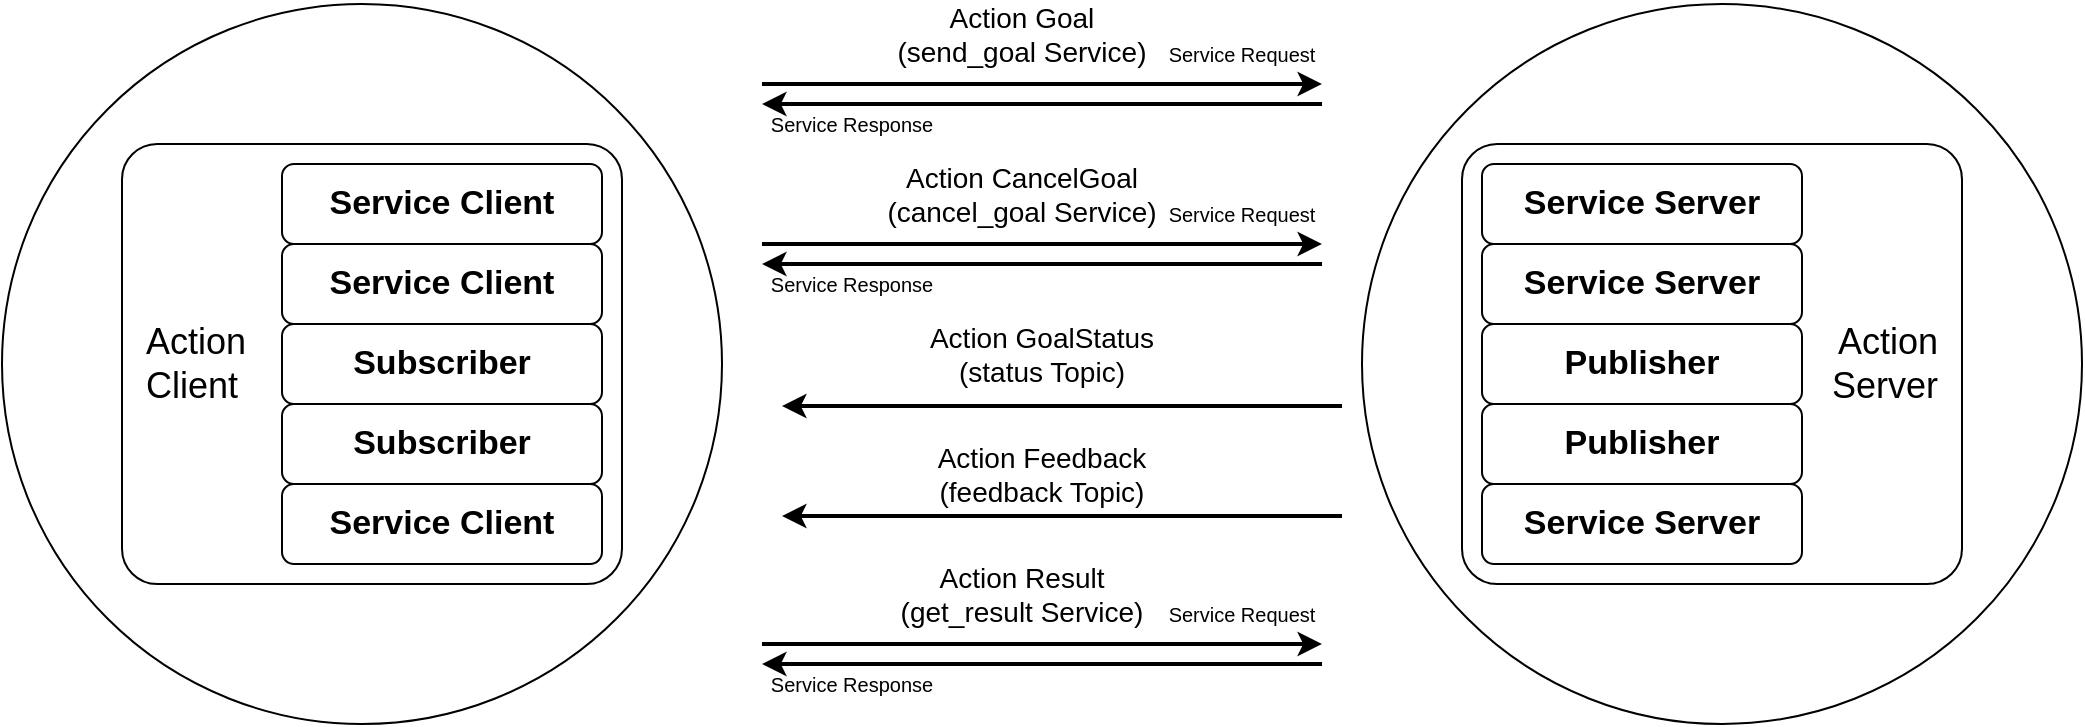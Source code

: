 <mxfile version="21.2.9" type="device" pages="2">
  <diagram name="13-ROS2_Action" id="uGH-T6Q4dADv3YnaaLBU">
    <mxGraphModel dx="873" dy="579" grid="1" gridSize="10" guides="1" tooltips="1" connect="1" arrows="1" fold="1" page="1" pageScale="1" pageWidth="1100" pageHeight="850" math="0" shadow="0">
      <root>
        <mxCell id="0" />
        <mxCell id="1" parent="0" />
        <mxCell id="9SYbQLJaygHpxM5evOQE-1" value="" style="ellipse;whiteSpace=wrap;html=1;aspect=fixed;" vertex="1" parent="1">
          <mxGeometry x="40" y="80" width="360" height="360" as="geometry" />
        </mxCell>
        <mxCell id="9SYbQLJaygHpxM5evOQE-2" value="" style="ellipse;whiteSpace=wrap;html=1;aspect=fixed;" vertex="1" parent="1">
          <mxGeometry x="720" y="80" width="360" height="360" as="geometry" />
        </mxCell>
        <mxCell id="9SYbQLJaygHpxM5evOQE-3" value="Action&lt;br style=&quot;font-size: 18px;&quot;&gt;Client" style="rounded=1;whiteSpace=wrap;html=1;arcSize=8;align=left;labelPosition=center;verticalLabelPosition=middle;verticalAlign=middle;spacingLeft=10;fontSize=18;" vertex="1" parent="1">
          <mxGeometry x="100" y="150" width="250" height="220" as="geometry" />
        </mxCell>
        <mxCell id="9SYbQLJaygHpxM5evOQE-4" value="Service Client" style="rounded=1;whiteSpace=wrap;html=1;fontStyle=1;fontSize=17;" vertex="1" parent="1">
          <mxGeometry x="180" y="160" width="160" height="40" as="geometry" />
        </mxCell>
        <mxCell id="9SYbQLJaygHpxM5evOQE-6" value="Service Client" style="rounded=1;whiteSpace=wrap;html=1;fontStyle=1;fontSize=17;" vertex="1" parent="1">
          <mxGeometry x="180" y="200" width="160" height="40" as="geometry" />
        </mxCell>
        <mxCell id="9SYbQLJaygHpxM5evOQE-7" value="Subscriber" style="rounded=1;whiteSpace=wrap;html=1;fontStyle=1;fontSize=17;" vertex="1" parent="1">
          <mxGeometry x="180" y="240" width="160" height="40" as="geometry" />
        </mxCell>
        <mxCell id="9SYbQLJaygHpxM5evOQE-8" value="Subscriber" style="rounded=1;whiteSpace=wrap;html=1;fontStyle=1;fontSize=17;" vertex="1" parent="1">
          <mxGeometry x="180" y="280" width="160" height="40" as="geometry" />
        </mxCell>
        <mxCell id="9SYbQLJaygHpxM5evOQE-9" value="Service Client" style="rounded=1;whiteSpace=wrap;html=1;fontStyle=1;fontSize=17;" vertex="1" parent="1">
          <mxGeometry x="180" y="320" width="160" height="40" as="geometry" />
        </mxCell>
        <mxCell id="9SYbQLJaygHpxM5evOQE-10" value="Action&lt;br&gt;Server" style="rounded=1;whiteSpace=wrap;html=1;arcSize=8;align=right;labelPosition=center;verticalLabelPosition=middle;verticalAlign=middle;spacingLeft=-1;fontSize=18;spacingRight=10;" vertex="1" parent="1">
          <mxGeometry x="770" y="150" width="250" height="220" as="geometry" />
        </mxCell>
        <mxCell id="9SYbQLJaygHpxM5evOQE-11" value="Service Server" style="rounded=1;whiteSpace=wrap;html=1;fontStyle=1;fontSize=17;" vertex="1" parent="1">
          <mxGeometry x="780" y="160" width="160" height="40" as="geometry" />
        </mxCell>
        <mxCell id="9SYbQLJaygHpxM5evOQE-13" value="Publisher" style="rounded=1;whiteSpace=wrap;html=1;fontStyle=1;fontSize=17;" vertex="1" parent="1">
          <mxGeometry x="780" y="240" width="160" height="40" as="geometry" />
        </mxCell>
        <mxCell id="9SYbQLJaygHpxM5evOQE-16" value="Service Server" style="rounded=1;whiteSpace=wrap;html=1;fontStyle=1;fontSize=17;" vertex="1" parent="1">
          <mxGeometry x="780" y="200" width="160" height="40" as="geometry" />
        </mxCell>
        <mxCell id="9SYbQLJaygHpxM5evOQE-17" value="Service Server" style="rounded=1;whiteSpace=wrap;html=1;fontStyle=1;fontSize=17;" vertex="1" parent="1">
          <mxGeometry x="780" y="320" width="160" height="40" as="geometry" />
        </mxCell>
        <mxCell id="9SYbQLJaygHpxM5evOQE-18" value="Publisher" style="rounded=1;whiteSpace=wrap;html=1;fontStyle=1;fontSize=17;" vertex="1" parent="1">
          <mxGeometry x="780" y="280" width="160" height="40" as="geometry" />
        </mxCell>
        <mxCell id="9SYbQLJaygHpxM5evOQE-19" value="" style="endArrow=classic;html=1;rounded=0;strokeColor=#000000;strokeWidth=2;" edge="1" parent="1">
          <mxGeometry width="50" height="50" relative="1" as="geometry">
            <mxPoint x="420" y="120" as="sourcePoint" />
            <mxPoint x="700" y="120" as="targetPoint" />
          </mxGeometry>
        </mxCell>
        <mxCell id="9SYbQLJaygHpxM5evOQE-20" value="" style="endArrow=classic;html=1;rounded=0;strokeColor=#000000;strokeWidth=2;" edge="1" parent="1">
          <mxGeometry width="50" height="50" relative="1" as="geometry">
            <mxPoint x="700" y="130" as="sourcePoint" />
            <mxPoint x="420" y="130" as="targetPoint" />
          </mxGeometry>
        </mxCell>
        <mxCell id="9SYbQLJaygHpxM5evOQE-21" value="Action Goal&lt;br style=&quot;font-size: 14px;&quot;&gt;(send_goal Service)" style="text;html=1;strokeColor=none;fillColor=none;align=center;verticalAlign=middle;whiteSpace=wrap;rounded=0;fontSize=14;" vertex="1" parent="1">
          <mxGeometry x="480" y="80" width="140" height="30" as="geometry" />
        </mxCell>
        <mxCell id="9SYbQLJaygHpxM5evOQE-22" value="Service Request" style="text;html=1;strokeColor=none;fillColor=none;align=center;verticalAlign=middle;whiteSpace=wrap;rounded=0;fontSize=10;" vertex="1" parent="1">
          <mxGeometry x="620" y="95" width="80" height="20" as="geometry" />
        </mxCell>
        <mxCell id="9SYbQLJaygHpxM5evOQE-23" value="Service Response" style="text;html=1;strokeColor=none;fillColor=none;align=center;verticalAlign=middle;whiteSpace=wrap;rounded=0;fontSize=10;" vertex="1" parent="1">
          <mxGeometry x="420" y="130" width="90" height="20" as="geometry" />
        </mxCell>
        <mxCell id="9SYbQLJaygHpxM5evOQE-24" value="" style="endArrow=classic;html=1;rounded=0;strokeColor=#000000;strokeWidth=2;" edge="1" parent="1">
          <mxGeometry width="50" height="50" relative="1" as="geometry">
            <mxPoint x="420" y="200" as="sourcePoint" />
            <mxPoint x="700" y="200" as="targetPoint" />
          </mxGeometry>
        </mxCell>
        <mxCell id="9SYbQLJaygHpxM5evOQE-25" value="" style="endArrow=classic;html=1;rounded=0;strokeColor=#000000;strokeWidth=2;" edge="1" parent="1">
          <mxGeometry width="50" height="50" relative="1" as="geometry">
            <mxPoint x="700" y="210" as="sourcePoint" />
            <mxPoint x="420" y="210" as="targetPoint" />
          </mxGeometry>
        </mxCell>
        <mxCell id="9SYbQLJaygHpxM5evOQE-26" value="Action CancelGoal&lt;br style=&quot;font-size: 14px;&quot;&gt;(cancel_goal Service)" style="text;html=1;strokeColor=none;fillColor=none;align=center;verticalAlign=middle;whiteSpace=wrap;rounded=0;fontSize=14;" vertex="1" parent="1">
          <mxGeometry x="480" y="160" width="140" height="30" as="geometry" />
        </mxCell>
        <mxCell id="9SYbQLJaygHpxM5evOQE-27" value="Service Request" style="text;html=1;strokeColor=none;fillColor=none;align=center;verticalAlign=middle;whiteSpace=wrap;rounded=0;fontSize=10;" vertex="1" parent="1">
          <mxGeometry x="620" y="175" width="80" height="20" as="geometry" />
        </mxCell>
        <mxCell id="9SYbQLJaygHpxM5evOQE-28" value="Service Response" style="text;html=1;strokeColor=none;fillColor=none;align=center;verticalAlign=middle;whiteSpace=wrap;rounded=0;fontSize=10;" vertex="1" parent="1">
          <mxGeometry x="420" y="210" width="90" height="20" as="geometry" />
        </mxCell>
        <mxCell id="9SYbQLJaygHpxM5evOQE-29" value="" style="endArrow=classic;html=1;rounded=0;strokeColor=#000000;strokeWidth=2;" edge="1" parent="1">
          <mxGeometry width="50" height="50" relative="1" as="geometry">
            <mxPoint x="420" y="400" as="sourcePoint" />
            <mxPoint x="700" y="400" as="targetPoint" />
          </mxGeometry>
        </mxCell>
        <mxCell id="9SYbQLJaygHpxM5evOQE-30" value="" style="endArrow=classic;html=1;rounded=0;strokeColor=#000000;strokeWidth=2;" edge="1" parent="1">
          <mxGeometry width="50" height="50" relative="1" as="geometry">
            <mxPoint x="700" y="410" as="sourcePoint" />
            <mxPoint x="420" y="410" as="targetPoint" />
          </mxGeometry>
        </mxCell>
        <mxCell id="9SYbQLJaygHpxM5evOQE-31" value="Action Result&lt;br style=&quot;font-size: 14px;&quot;&gt;(get_result Service)" style="text;html=1;strokeColor=none;fillColor=none;align=center;verticalAlign=middle;whiteSpace=wrap;rounded=0;fontSize=14;" vertex="1" parent="1">
          <mxGeometry x="480" y="360" width="140" height="30" as="geometry" />
        </mxCell>
        <mxCell id="9SYbQLJaygHpxM5evOQE-32" value="Service Request" style="text;html=1;strokeColor=none;fillColor=none;align=center;verticalAlign=middle;whiteSpace=wrap;rounded=0;fontSize=10;" vertex="1" parent="1">
          <mxGeometry x="620" y="375" width="80" height="20" as="geometry" />
        </mxCell>
        <mxCell id="9SYbQLJaygHpxM5evOQE-33" value="Service Response" style="text;html=1;strokeColor=none;fillColor=none;align=center;verticalAlign=middle;whiteSpace=wrap;rounded=0;fontSize=10;" vertex="1" parent="1">
          <mxGeometry x="420" y="410" width="90" height="20" as="geometry" />
        </mxCell>
        <mxCell id="9SYbQLJaygHpxM5evOQE-34" value="Action GoalStatus&lt;br style=&quot;font-size: 14px;&quot;&gt;(status Topic)" style="text;html=1;strokeColor=none;fillColor=none;align=center;verticalAlign=middle;whiteSpace=wrap;rounded=0;fontSize=14;" vertex="1" parent="1">
          <mxGeometry x="490" y="240" width="140" height="30" as="geometry" />
        </mxCell>
        <mxCell id="9SYbQLJaygHpxM5evOQE-35" value="" style="endArrow=classic;html=1;rounded=0;strokeColor=#000000;strokeWidth=2;" edge="1" parent="1">
          <mxGeometry width="50" height="50" relative="1" as="geometry">
            <mxPoint x="710" y="281" as="sourcePoint" />
            <mxPoint x="430" y="281" as="targetPoint" />
          </mxGeometry>
        </mxCell>
        <mxCell id="9SYbQLJaygHpxM5evOQE-36" value="" style="endArrow=classic;html=1;rounded=0;strokeColor=#000000;strokeWidth=2;" edge="1" parent="1">
          <mxGeometry width="50" height="50" relative="1" as="geometry">
            <mxPoint x="710" y="336" as="sourcePoint" />
            <mxPoint x="430" y="336" as="targetPoint" />
          </mxGeometry>
        </mxCell>
        <mxCell id="9SYbQLJaygHpxM5evOQE-37" value="Action Feedback&lt;br style=&quot;font-size: 14px;&quot;&gt;(feedback Topic)" style="text;html=1;strokeColor=none;fillColor=none;align=center;verticalAlign=middle;whiteSpace=wrap;rounded=0;fontSize=14;" vertex="1" parent="1">
          <mxGeometry x="490" y="300" width="140" height="30" as="geometry" />
        </mxCell>
      </root>
    </mxGraphModel>
  </diagram>
  <diagram id="bBBW4Ka2aPMQqDGffss4" name="16-ROS2_Parameter">
    <mxGraphModel dx="1335" dy="886" grid="1" gridSize="10" guides="1" tooltips="1" connect="1" arrows="1" fold="1" page="1" pageScale="1" pageWidth="1100" pageHeight="850" math="0" shadow="0">
      <root>
        <mxCell id="0" />
        <mxCell id="1" parent="0" />
        <mxCell id="n2ExUP1S7ARy94BcEAch-1" value="Node B" style="ellipse;whiteSpace=wrap;html=1;fontStyle=1;fontSize=32;strokeWidth=2;" vertex="1" parent="1">
          <mxGeometry x="80" y="360" width="280" height="240" as="geometry" />
        </mxCell>
        <mxCell id="n2ExUP1S7ARy94BcEAch-2" value="parameter&lt;br style=&quot;font-size: 18px;&quot;&gt;Client" style="rounded=1;whiteSpace=wrap;html=1;fontStyle=1;fontSize=18;fillColor=#f5f5f5;fontColor=#333333;strokeColor=#666666;" vertex="1" parent="1">
          <mxGeometry x="145" y="390" width="150" height="60" as="geometry" />
        </mxCell>
        <mxCell id="n2ExUP1S7ARy94BcEAch-3" value="parameter&lt;br style=&quot;font-size: 18px;&quot;&gt;Server" style="rounded=1;whiteSpace=wrap;html=1;fontStyle=1;fontSize=18;fillColor=#f5f5f5;fontColor=#333333;strokeColor=#666666;" vertex="1" parent="1">
          <mxGeometry x="145" y="510" width="150" height="60" as="geometry" />
        </mxCell>
        <mxCell id="n2ExUP1S7ARy94BcEAch-4" value="Node C" style="ellipse;whiteSpace=wrap;html=1;fontStyle=1;fontSize=32;strokeWidth=2;" vertex="1" parent="1">
          <mxGeometry x="760" y="360" width="280" height="240" as="geometry" />
        </mxCell>
        <mxCell id="n2ExUP1S7ARy94BcEAch-5" value="parameter&lt;br style=&quot;font-size: 18px;&quot;&gt;Client" style="rounded=1;whiteSpace=wrap;html=1;fontStyle=1;fontSize=18;fillColor=#f5f5f5;fontColor=#333333;strokeColor=#666666;" vertex="1" parent="1">
          <mxGeometry x="825" y="390" width="150" height="60" as="geometry" />
        </mxCell>
        <mxCell id="n2ExUP1S7ARy94BcEAch-6" value="parameter&lt;br style=&quot;font-size: 18px;&quot;&gt;Server" style="rounded=1;whiteSpace=wrap;html=1;fontStyle=1;fontSize=18;fillColor=#f5f5f5;fontColor=#333333;strokeColor=#666666;" vertex="1" parent="1">
          <mxGeometry x="825" y="510" width="150" height="60" as="geometry" />
        </mxCell>
        <mxCell id="n2ExUP1S7ARy94BcEAch-7" value="Node A" style="ellipse;whiteSpace=wrap;html=1;fontStyle=1;fontSize=32;strokeWidth=2;" vertex="1" parent="1">
          <mxGeometry x="420" y="190" width="280" height="240" as="geometry" />
        </mxCell>
        <mxCell id="n2ExUP1S7ARy94BcEAch-14" value="Get" style="edgeStyle=orthogonalEdgeStyle;rounded=0;orthogonalLoop=1;jettySize=auto;html=1;exitX=0;exitY=0.75;exitDx=0;exitDy=0;entryX=1;entryY=0.75;entryDx=0;entryDy=0;strokeWidth=4;fontSize=24;" edge="1" parent="1" source="n2ExUP1S7ARy94BcEAch-9" target="n2ExUP1S7ARy94BcEAch-2">
          <mxGeometry x="0.208" y="32" relative="1" as="geometry">
            <mxPoint x="20" y="-7" as="offset" />
          </mxGeometry>
        </mxCell>
        <mxCell id="n2ExUP1S7ARy94BcEAch-9" value="parameter&lt;br style=&quot;font-size: 18px;&quot;&gt;Server" style="rounded=1;whiteSpace=wrap;html=1;fontStyle=1;fontSize=18;fillColor=#f5f5f5;fontColor=#333333;strokeColor=#666666;" vertex="1" parent="1">
          <mxGeometry x="485" y="340" width="150" height="60" as="geometry" />
        </mxCell>
        <mxCell id="n2ExUP1S7ARy94BcEAch-10" value="Set" style="edgeStyle=orthogonalEdgeStyle;rounded=0;orthogonalLoop=1;jettySize=auto;html=1;exitX=0.5;exitY=0;exitDx=0;exitDy=0;entryX=0;entryY=0.25;entryDx=0;entryDy=0;strokeWidth=4;fontSize=24;fontStyle=1" edge="1" parent="1" source="n2ExUP1S7ARy94BcEAch-2" target="n2ExUP1S7ARy94BcEAch-9">
          <mxGeometry x="-0.634" y="25" relative="1" as="geometry">
            <mxPoint as="offset" />
          </mxGeometry>
        </mxCell>
        <mxCell id="n2ExUP1S7ARy94BcEAch-11" value="Get" style="edgeStyle=orthogonalEdgeStyle;rounded=0;orthogonalLoop=1;jettySize=auto;html=1;exitX=1;exitY=0.25;exitDx=0;exitDy=0;entryX=0.5;entryY=0;entryDx=0;entryDy=0;strokeWidth=4;fontSize=24;fontStyle=1" edge="1" parent="1" source="n2ExUP1S7ARy94BcEAch-9" target="n2ExUP1S7ARy94BcEAch-5">
          <mxGeometry x="0.7" y="25" relative="1" as="geometry">
            <mxPoint as="offset" />
          </mxGeometry>
        </mxCell>
        <mxCell id="n2ExUP1S7ARy94BcEAch-15" value="Set" style="endArrow=classic;html=1;rounded=0;entryX=0.25;entryY=1;entryDx=0;entryDy=0;strokeWidth=4;fontSize=24;fontStyle=1" edge="1" parent="1" target="n2ExUP1S7ARy94BcEAch-3">
          <mxGeometry x="-1" y="20" width="50" height="50" relative="1" as="geometry">
            <mxPoint x="183" y="670" as="sourcePoint" />
            <mxPoint x="180" y="640" as="targetPoint" />
            <mxPoint x="19" y="20" as="offset" />
          </mxGeometry>
        </mxCell>
        <mxCell id="n2ExUP1S7ARy94BcEAch-16" value="Get" style="endArrow=classic;html=1;rounded=0;exitX=0.75;exitY=1;exitDx=0;exitDy=0;strokeWidth=4;fontSize=24;fontStyle=1" edge="1" parent="1" source="n2ExUP1S7ARy94BcEAch-3">
          <mxGeometry x="1" y="-20" width="50" height="50" relative="1" as="geometry">
            <mxPoint x="330" y="710" as="sourcePoint" />
            <mxPoint x="258" y="670" as="targetPoint" />
            <mxPoint x="20" y="20" as="offset" />
          </mxGeometry>
        </mxCell>
        <mxCell id="n2ExUP1S7ARy94BcEAch-17" value="Set" style="endArrow=classic;html=1;rounded=0;entryX=0.25;entryY=1;entryDx=0;entryDy=0;strokeWidth=4;fontSize=24;fontStyle=1" edge="1" parent="1">
          <mxGeometry x="-1" y="20" width="50" height="50" relative="1" as="geometry">
            <mxPoint x="521.91" y="500" as="sourcePoint" />
            <mxPoint x="521.91" y="400" as="targetPoint" />
            <mxPoint x="19" y="20" as="offset" />
          </mxGeometry>
        </mxCell>
        <mxCell id="n2ExUP1S7ARy94BcEAch-18" value="Get" style="endArrow=classic;html=1;rounded=0;exitX=0.75;exitY=1;exitDx=0;exitDy=0;strokeWidth=4;fontSize=24;fontStyle=1" edge="1" parent="1">
          <mxGeometry x="1" y="-20" width="50" height="50" relative="1" as="geometry">
            <mxPoint x="596.91" y="400" as="sourcePoint" />
            <mxPoint x="596.91" y="500" as="targetPoint" />
            <mxPoint x="20" y="20" as="offset" />
          </mxGeometry>
        </mxCell>
        <mxCell id="n2ExUP1S7ARy94BcEAch-19" value="Set" style="endArrow=classic;html=1;rounded=0;entryX=0.25;entryY=1;entryDx=0;entryDy=0;strokeWidth=4;fontSize=24;fontStyle=1" edge="1" parent="1">
          <mxGeometry x="-1" y="20" width="50" height="50" relative="1" as="geometry">
            <mxPoint x="861.91" y="670" as="sourcePoint" />
            <mxPoint x="861.91" y="570" as="targetPoint" />
            <mxPoint x="19" y="20" as="offset" />
          </mxGeometry>
        </mxCell>
        <mxCell id="n2ExUP1S7ARy94BcEAch-20" value="Get" style="endArrow=classic;html=1;rounded=0;exitX=0.75;exitY=1;exitDx=0;exitDy=0;strokeWidth=4;fontSize=24;fontStyle=1" edge="1" parent="1">
          <mxGeometry x="1" y="-20" width="50" height="50" relative="1" as="geometry">
            <mxPoint x="936.91" y="570" as="sourcePoint" />
            <mxPoint x="936.91" y="670" as="targetPoint" />
            <mxPoint x="20" y="20" as="offset" />
          </mxGeometry>
        </mxCell>
      </root>
    </mxGraphModel>
  </diagram>
</mxfile>

